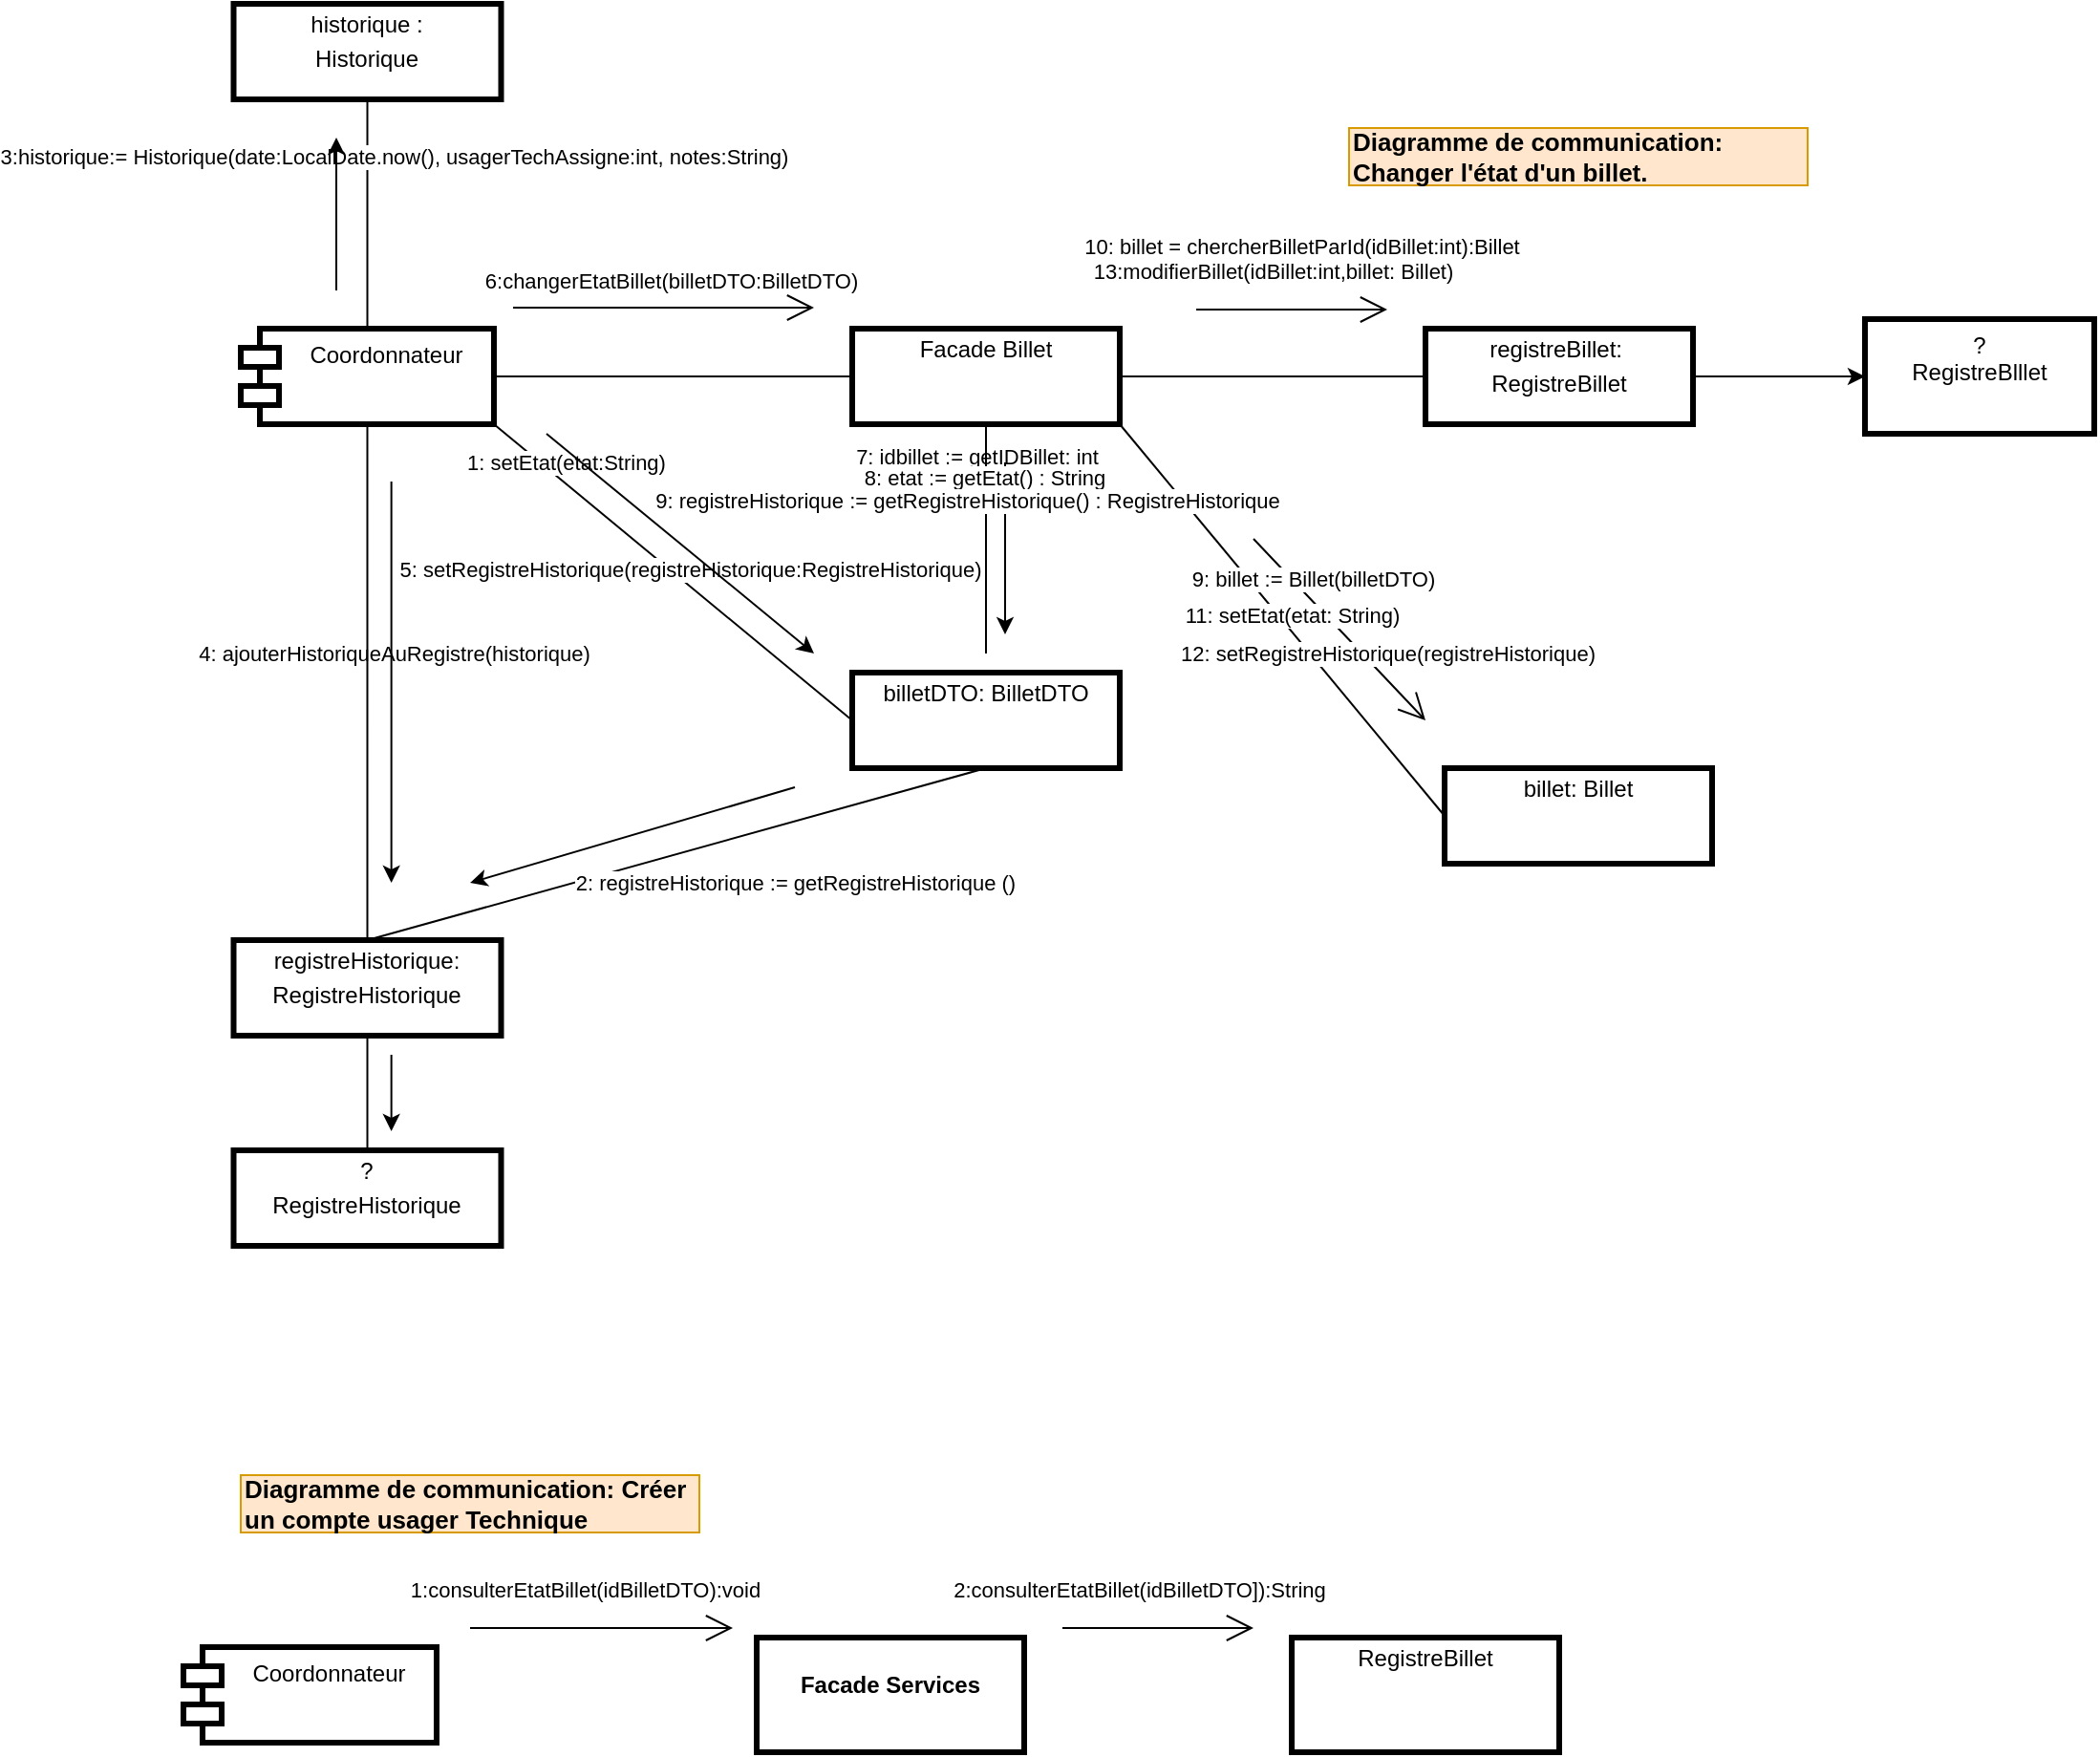 <mxfile version="18.1.3" type="device"><diagram id="wk7EAy9R9_vYMZfL8NTD" name="Page-1"><mxGraphModel dx="3276" dy="2118" grid="1" gridSize="10" guides="1" tooltips="1" connect="1" arrows="1" fold="1" page="1" pageScale="1" pageWidth="850" pageHeight="1100" math="0" shadow="0"><root><mxCell id="0"/><mxCell id="1" parent="0"/><mxCell id="YwYlROkh0U87fTmi11A1-1" value="Coordonnateur" style="shape=module;align=left;spacingLeft=20;align=center;verticalAlign=top;strokeWidth=3;" parent="1" vertex="1"><mxGeometry x="100" y="120" width="132.49" height="50" as="geometry"/></mxCell><mxCell id="YwYlROkh0U87fTmi11A1-102" value="&lt;p style=&quot;margin:0px;margin-top:4px;text-align:center;&quot;&gt;&lt;span style=&quot;background-color: initial;&quot;&gt;Facade Billet&lt;/span&gt;&lt;br&gt;&lt;/p&gt;" style="verticalAlign=top;align=left;overflow=fill;fontSize=12;fontFamily=Helvetica;html=1;strokeWidth=3;" parent="1" vertex="1"><mxGeometry x="420" y="120" width="140" height="50" as="geometry"/></mxCell><mxCell id="YwYlROkh0U87fTmi11A1-103" value="6:changerEtatBillet(billetDTO:BilletDTO)" style="edgeLabel;html=1;align=center;verticalAlign=middle;resizable=0;points=[];" parent="1" connectable="0" vertex="1"><mxGeometry x="340" y="100" as="geometry"><mxPoint x="-15" y="-5" as="offset"/></mxGeometry></mxCell><mxCell id="YwYlROkh0U87fTmi11A1-105" value="" style="endArrow=open;endFill=1;endSize=12;html=1;rounded=0;" parent="1" edge="1"><mxGeometry width="160" relative="1" as="geometry"><mxPoint x="242.49" y="109" as="sourcePoint"/><mxPoint x="400" y="109" as="targetPoint"/><Array as="points"><mxPoint x="312.49" y="109"/></Array></mxGeometry></mxCell><mxCell id="dvguO-Vn-lTbKks0OdCy-48" value="" style="edgeStyle=none;rounded=0;orthogonalLoop=1;jettySize=auto;html=1;" edge="1" parent="1" source="YwYlROkh0U87fTmi11A1-108" target="dvguO-Vn-lTbKks0OdCy-47"><mxGeometry relative="1" as="geometry"/></mxCell><mxCell id="YwYlROkh0U87fTmi11A1-108" value="&lt;p style=&quot;margin:0px;margin-top:4px;text-align:center;&quot;&gt;registreBillet:&amp;nbsp;&lt;/p&gt;&lt;p style=&quot;margin:0px;margin-top:4px;text-align:center;&quot;&gt;RegistreBillet&lt;/p&gt;&lt;p style=&quot;margin:0px;margin-top:4px;text-align:center;&quot;&gt;&lt;br&gt;&lt;/p&gt;" style="verticalAlign=top;align=left;overflow=fill;fontSize=12;fontFamily=Helvetica;html=1;strokeWidth=3;" parent="1" vertex="1"><mxGeometry x="720" y="120" width="140" height="50" as="geometry"/></mxCell><mxCell id="YwYlROkh0U87fTmi11A1-109" value="" style="endArrow=open;endFill=1;endSize=12;html=1;rounded=0;" parent="1" edge="1"><mxGeometry width="160" relative="1" as="geometry"><mxPoint x="600" y="110" as="sourcePoint"/><mxPoint x="700" y="110" as="targetPoint"/><Array as="points"/></mxGeometry></mxCell><mxCell id="YwYlROkh0U87fTmi11A1-110" value="13:modifierBillet(idBillet:int,billet: Billet)" style="edgeLabel;html=1;align=center;verticalAlign=middle;resizable=0;points=[];" parent="YwYlROkh0U87fTmi11A1-109" vertex="1" connectable="0"><mxGeometry x="-0.2" y="2" relative="1" as="geometry"><mxPoint y="-18" as="offset"/></mxGeometry></mxCell><mxCell id="YwYlROkh0U87fTmi11A1-112" value="Coordonnateur" style="shape=module;align=left;spacingLeft=20;align=center;verticalAlign=top;strokeWidth=3;" parent="1" vertex="1"><mxGeometry x="70" y="810" width="132.49" height="50" as="geometry"/></mxCell><mxCell id="YwYlROkh0U87fTmi11A1-115" value="&lt;p style=&quot;margin:0px;margin-top:4px;text-align:center;&quot;&gt;&lt;br&gt;&lt;b&gt;Facade Services&lt;/b&gt;&lt;/p&gt;" style="verticalAlign=top;align=left;overflow=fill;fontSize=12;fontFamily=Helvetica;html=1;strokeWidth=3;" parent="1" vertex="1"><mxGeometry x="370" y="805" width="140" height="60" as="geometry"/></mxCell><mxCell id="YwYlROkh0U87fTmi11A1-116" value="1:consulterEtatBillet(idBilletDTO):void" style="edgeLabel;html=1;align=center;verticalAlign=middle;resizable=0;points=[];rotation=0;" parent="1" connectable="0" vertex="1"><mxGeometry x="280" y="780" as="geometry"/></mxCell><mxCell id="YwYlROkh0U87fTmi11A1-118" value="" style="endArrow=open;endFill=1;endSize=12;html=1;rounded=0;" parent="1" edge="1"><mxGeometry width="160" relative="1" as="geometry"><mxPoint x="220" y="800" as="sourcePoint"/><mxPoint x="357.51" y="800" as="targetPoint"/><Array as="points"><mxPoint x="290" y="800"/></Array></mxGeometry></mxCell><mxCell id="YwYlROkh0U87fTmi11A1-119" value="&lt;p style=&quot;margin:0px;margin-top:4px;text-align:center;&quot;&gt;RegistreBillet&lt;/p&gt;&lt;p style=&quot;margin:0px;margin-top:4px;text-align:center;&quot;&gt;&lt;br&gt;&lt;/p&gt;" style="verticalAlign=top;align=left;overflow=fill;fontSize=12;fontFamily=Helvetica;html=1;strokeWidth=3;" parent="1" vertex="1"><mxGeometry x="650" y="805" width="140" height="60" as="geometry"/></mxCell><mxCell id="YwYlROkh0U87fTmi11A1-120" value="" style="endArrow=open;endFill=1;endSize=12;html=1;rounded=0;" parent="1" edge="1"><mxGeometry width="160" relative="1" as="geometry"><mxPoint x="530" y="800" as="sourcePoint"/><mxPoint x="630" y="800" as="targetPoint"/><Array as="points"/></mxGeometry></mxCell><mxCell id="YwYlROkh0U87fTmi11A1-121" value="2:consulterEtatBillet(idBilletDTO]):String" style="edgeLabel;html=1;align=center;verticalAlign=middle;resizable=0;points=[];" parent="YwYlROkh0U87fTmi11A1-120" vertex="1" connectable="0"><mxGeometry x="-0.2" y="2" relative="1" as="geometry"><mxPoint y="-18" as="offset"/></mxGeometry></mxCell><mxCell id="YwYlROkh0U87fTmi11A1-122" value="&lt;b&gt;&lt;font style=&quot;font-size: 13px;&quot;&gt;Diagramme de communication: Créer un compte usager Technique&lt;/font&gt;&lt;/b&gt;" style="text;html=1;strokeColor=#d79b00;fillColor=#ffe6cc;align=left;verticalAlign=middle;whiteSpace=wrap;rounded=0;" parent="1" vertex="1"><mxGeometry x="100" y="720" width="240" height="30" as="geometry"/></mxCell><mxCell id="YwYlROkh0U87fTmi11A1-123" value="&lt;b&gt;&lt;font style=&quot;font-size: 13px;&quot;&gt;Diagramme de communication: Changer l'état d'un billet.&lt;/font&gt;&lt;/b&gt;" style="text;html=1;strokeColor=#d79b00;fillColor=#ffe6cc;align=left;verticalAlign=middle;whiteSpace=wrap;rounded=0;" parent="1" vertex="1"><mxGeometry x="680" y="15" width="240" height="30" as="geometry"/></mxCell><mxCell id="dvguO-Vn-lTbKks0OdCy-10" value="" style="endArrow=none;html=1;rounded=0;exitX=1;exitY=0.5;exitDx=0;exitDy=0;" edge="1" parent="1" source="YwYlROkh0U87fTmi11A1-1" target="YwYlROkh0U87fTmi11A1-102"><mxGeometry width="50" height="50" relative="1" as="geometry"><mxPoint x="285" y="160" as="sourcePoint"/><mxPoint x="335" y="110" as="targetPoint"/></mxGeometry></mxCell><mxCell id="dvguO-Vn-lTbKks0OdCy-11" value="" style="endArrow=none;html=1;rounded=0;entryX=0;entryY=0.5;entryDx=0;entryDy=0;exitX=1;exitY=0.5;exitDx=0;exitDy=0;" edge="1" parent="1" source="YwYlROkh0U87fTmi11A1-102" target="YwYlROkh0U87fTmi11A1-108"><mxGeometry width="50" height="50" relative="1" as="geometry"><mxPoint x="510" y="170" as="sourcePoint"/><mxPoint x="560" y="120" as="targetPoint"/></mxGeometry></mxCell><mxCell id="dvguO-Vn-lTbKks0OdCy-12" value="10: billet = chercherBilletParId(idBillet:int):Billet" style="edgeLabel;html=1;align=center;verticalAlign=middle;resizable=0;points=[];" vertex="1" connectable="0" parent="1"><mxGeometry x="510" y="70" as="geometry"><mxPoint x="145" y="7" as="offset"/></mxGeometry></mxCell><mxCell id="dvguO-Vn-lTbKks0OdCy-49" value="" style="edgeStyle=none;rounded=0;orthogonalLoop=1;jettySize=auto;html=1;" edge="1" parent="1"><mxGeometry relative="1" as="geometry"><mxPoint x="178.82" y="500" as="sourcePoint"/><mxPoint x="178.82" y="540" as="targetPoint"/></mxGeometry></mxCell><mxCell id="dvguO-Vn-lTbKks0OdCy-13" value="&lt;p style=&quot;margin:0px;margin-top:4px;text-align:center;&quot;&gt;&lt;span style=&quot;background-color: initial;&quot;&gt;registreHistorique:&lt;/span&gt;&lt;/p&gt;&lt;p style=&quot;margin:0px;margin-top:4px;text-align:center;&quot;&gt;&lt;span style=&quot;background-color: initial;&quot;&gt;RegistreHistorique&lt;/span&gt;&lt;/p&gt;" style="verticalAlign=top;align=left;overflow=fill;fontSize=12;fontFamily=Helvetica;html=1;strokeWidth=3;" vertex="1" parent="1"><mxGeometry x="96.25" y="440" width="140" height="50" as="geometry"/></mxCell><mxCell id="dvguO-Vn-lTbKks0OdCy-14" value="&lt;p style=&quot;margin:0px;margin-top:4px;text-align:center;&quot;&gt;&lt;span style=&quot;background-color: initial;&quot;&gt;historique :&lt;/span&gt;&lt;/p&gt;&lt;p style=&quot;margin:0px;margin-top:4px;text-align:center;&quot;&gt;&lt;span style=&quot;background-color: initial;&quot;&gt;Historique&lt;/span&gt;&lt;br&gt;&lt;/p&gt;" style="verticalAlign=top;align=left;overflow=fill;fontSize=12;fontFamily=Helvetica;html=1;strokeWidth=3;" vertex="1" parent="1"><mxGeometry x="96.25" y="-50" width="140" height="50" as="geometry"/></mxCell><mxCell id="dvguO-Vn-lTbKks0OdCy-15" value="" style="endArrow=none;html=1;rounded=0;" edge="1" parent="1" source="dvguO-Vn-lTbKks0OdCy-14" target="YwYlROkh0U87fTmi11A1-1"><mxGeometry width="50" height="50" relative="1" as="geometry"><mxPoint x="480" y="190" as="sourcePoint"/><mxPoint x="530" y="140" as="targetPoint"/></mxGeometry></mxCell><mxCell id="dvguO-Vn-lTbKks0OdCy-17" value="" style="endArrow=none;html=1;rounded=0;exitX=0.5;exitY=1;exitDx=0;exitDy=0;entryX=0.5;entryY=0;entryDx=0;entryDy=0;" edge="1" parent="1" source="dvguO-Vn-lTbKks0OdCy-18" target="dvguO-Vn-lTbKks0OdCy-13"><mxGeometry width="50" height="50" relative="1" as="geometry"><mxPoint x="480" y="190" as="sourcePoint"/><mxPoint x="530" y="140" as="targetPoint"/></mxGeometry></mxCell><mxCell id="dvguO-Vn-lTbKks0OdCy-18" value="&lt;p style=&quot;margin:0px;margin-top:4px;text-align:center;&quot;&gt;&lt;span style=&quot;background-color: initial;&quot;&gt;billetDTO: BilletDTO&lt;/span&gt;&lt;br&gt;&lt;/p&gt;" style="verticalAlign=top;align=left;overflow=fill;fontSize=12;fontFamily=Helvetica;html=1;strokeWidth=3;" vertex="1" parent="1"><mxGeometry x="420" y="300" width="140" height="50" as="geometry"/></mxCell><mxCell id="dvguO-Vn-lTbKks0OdCy-19" value="" style="endArrow=none;html=1;rounded=0;exitX=1;exitY=1;exitDx=0;exitDy=0;entryX=0;entryY=0.5;entryDx=0;entryDy=0;" edge="1" parent="1" source="YwYlROkh0U87fTmi11A1-1" target="dvguO-Vn-lTbKks0OdCy-18"><mxGeometry width="50" height="50" relative="1" as="geometry"><mxPoint x="480" y="190" as="sourcePoint"/><mxPoint x="530" y="140" as="targetPoint"/></mxGeometry></mxCell><mxCell id="dvguO-Vn-lTbKks0OdCy-20" value="1: setEtat(etat:String)" style="edgeLabel;html=1;align=center;verticalAlign=middle;resizable=0;points=[];" connectable="0" vertex="1" parent="1"><mxGeometry x="270" y="190" as="geometry"/></mxCell><mxCell id="dvguO-Vn-lTbKks0OdCy-21" value="2: registreHistorique := getRegistreHistorique ()" style="edgeLabel;html=1;align=center;verticalAlign=middle;resizable=0;points=[];" connectable="0" vertex="1" parent="1"><mxGeometry x="390" y="410" as="geometry"/></mxCell><mxCell id="dvguO-Vn-lTbKks0OdCy-22" value="3:historique:= Historique(date:LocalDate.now(), usagerTechAssigne:int, notes:String)" style="edgeLabel;html=1;align=center;verticalAlign=middle;resizable=0;points=[];" connectable="0" vertex="1" parent="1"><mxGeometry x="180" y="30" as="geometry"/></mxCell><mxCell id="dvguO-Vn-lTbKks0OdCy-23" value="4: ajouterHistoriqueAuRegistre(historique)" style="edgeLabel;html=1;align=center;verticalAlign=middle;resizable=0;points=[];" connectable="0" vertex="1" parent="1"><mxGeometry x="180" y="290" as="geometry"/></mxCell><mxCell id="dvguO-Vn-lTbKks0OdCy-24" value="5: setRegistreHistorique(registreHistorique:RegistreHistorique)" style="edgeLabel;html=1;align=center;verticalAlign=middle;resizable=0;points=[];" connectable="0" vertex="1" parent="1"><mxGeometry x="400" y="280" as="geometry"><mxPoint x="-65" y="-34" as="offset"/></mxGeometry></mxCell><mxCell id="dvguO-Vn-lTbKks0OdCy-25" value="&lt;p style=&quot;margin:0px;margin-top:4px;text-align:center;&quot;&gt;&lt;span style=&quot;background-color: initial;&quot;&gt;billet: Billet&lt;/span&gt;&lt;br&gt;&lt;/p&gt;" style="verticalAlign=top;align=left;overflow=fill;fontSize=12;fontFamily=Helvetica;html=1;strokeWidth=3;" vertex="1" parent="1"><mxGeometry x="730" y="350" width="140" height="50" as="geometry"/></mxCell><mxCell id="dvguO-Vn-lTbKks0OdCy-26" value="" style="endArrow=classic;html=1;rounded=0;" edge="1" parent="1"><mxGeometry width="50" height="50" relative="1" as="geometry"><mxPoint x="260" y="175" as="sourcePoint"/><mxPoint x="400" y="290" as="targetPoint"/></mxGeometry></mxCell><mxCell id="dvguO-Vn-lTbKks0OdCy-29" value="" style="endArrow=classic;html=1;rounded=0;" edge="1" parent="1"><mxGeometry width="50" height="50" relative="1" as="geometry"><mxPoint x="150" y="100" as="sourcePoint"/><mxPoint x="150" y="20" as="targetPoint"/></mxGeometry></mxCell><mxCell id="dvguO-Vn-lTbKks0OdCy-30" value="" style="endArrow=none;html=1;rounded=0;entryX=0;entryY=0.5;entryDx=0;entryDy=0;exitX=1;exitY=1;exitDx=0;exitDy=0;" edge="1" parent="1" source="YwYlROkh0U87fTmi11A1-102" target="dvguO-Vn-lTbKks0OdCy-25"><mxGeometry width="50" height="50" relative="1" as="geometry"><mxPoint x="650" y="210" as="sourcePoint"/><mxPoint x="810" y="210" as="targetPoint"/></mxGeometry></mxCell><mxCell id="dvguO-Vn-lTbKks0OdCy-31" value="" style="endArrow=open;endFill=1;endSize=12;html=1;rounded=0;" edge="1" parent="1"><mxGeometry width="160" relative="1" as="geometry"><mxPoint x="630" y="230" as="sourcePoint"/><mxPoint x="720" y="325" as="targetPoint"/><Array as="points"/></mxGeometry></mxCell><mxCell id="dvguO-Vn-lTbKks0OdCy-32" value="9: billet := Billet(billetDTO)" style="edgeLabel;html=1;align=center;verticalAlign=middle;resizable=0;points=[];" vertex="1" connectable="0" parent="dvguO-Vn-lTbKks0OdCy-31"><mxGeometry x="-0.2" y="2" relative="1" as="geometry"><mxPoint x="-7" y="-16" as="offset"/></mxGeometry></mxCell><mxCell id="dvguO-Vn-lTbKks0OdCy-33" value="7: idbillet := getIDBillet: int" style="edgeLabel;html=1;align=center;verticalAlign=middle;resizable=0;points=[];" vertex="1" connectable="0" parent="1"><mxGeometry x="340" y="180" as="geometry"><mxPoint x="145" y="7" as="offset"/></mxGeometry></mxCell><mxCell id="dvguO-Vn-lTbKks0OdCy-34" value="" style="endArrow=none;html=1;rounded=0;entryX=0.5;entryY=1;entryDx=0;entryDy=0;" edge="1" parent="1" target="YwYlROkh0U87fTmi11A1-102"><mxGeometry width="50" height="50" relative="1" as="geometry"><mxPoint x="490" y="290" as="sourcePoint"/><mxPoint x="440" y="110" as="targetPoint"/></mxGeometry></mxCell><mxCell id="dvguO-Vn-lTbKks0OdCy-35" value="" style="endArrow=classic;html=1;rounded=0;" edge="1" parent="1"><mxGeometry width="50" height="50" relative="1" as="geometry"><mxPoint x="500" y="190" as="sourcePoint"/><mxPoint x="500" y="280" as="targetPoint"/></mxGeometry></mxCell><mxCell id="dvguO-Vn-lTbKks0OdCy-37" value="" style="endArrow=none;html=1;rounded=0;entryX=0.5;entryY=1;entryDx=0;entryDy=0;" edge="1" parent="1" source="dvguO-Vn-lTbKks0OdCy-13" target="YwYlROkh0U87fTmi11A1-1"><mxGeometry width="50" height="50" relative="1" as="geometry"><mxPoint x="280" y="160" as="sourcePoint"/><mxPoint x="330" y="110" as="targetPoint"/></mxGeometry></mxCell><mxCell id="dvguO-Vn-lTbKks0OdCy-39" value="" style="endArrow=classic;html=1;rounded=0;" edge="1" parent="1"><mxGeometry width="50" height="50" relative="1" as="geometry"><mxPoint x="390" y="360" as="sourcePoint"/><mxPoint x="220" y="410" as="targetPoint"/></mxGeometry></mxCell><mxCell id="dvguO-Vn-lTbKks0OdCy-40" value="" style="endArrow=classic;html=1;rounded=0;" edge="1" parent="1"><mxGeometry width="50" height="50" relative="1" as="geometry"><mxPoint x="178.82" y="200" as="sourcePoint"/><mxPoint x="178.82" y="410" as="targetPoint"/></mxGeometry></mxCell><mxCell id="dvguO-Vn-lTbKks0OdCy-41" style="edgeStyle=none;rounded=0;orthogonalLoop=1;jettySize=auto;html=1;entryX=0.5;entryY=0;entryDx=0;entryDy=0;" edge="1" parent="1" source="dvguO-Vn-lTbKks0OdCy-18" target="dvguO-Vn-lTbKks0OdCy-18"><mxGeometry relative="1" as="geometry"/></mxCell><mxCell id="dvguO-Vn-lTbKks0OdCy-42" value="8: etat := getEtat() : String" style="edgeLabel;html=1;align=center;verticalAlign=middle;resizable=0;points=[];" vertex="1" connectable="0" parent="1"><mxGeometry x="490" y="200" as="geometry"><mxPoint x="-1" y="-2" as="offset"/></mxGeometry></mxCell><mxCell id="dvguO-Vn-lTbKks0OdCy-43" value="9: registreHistorique := getRegistreHistorique() : RegistreHistorique" style="edgeLabel;html=1;align=center;verticalAlign=middle;resizable=0;points=[];" vertex="1" connectable="0" parent="1"><mxGeometry x="480" y="210" as="geometry"/></mxCell><mxCell id="dvguO-Vn-lTbKks0OdCy-44" value="11: setEtat(etat: String)" style="edgeLabel;html=1;align=center;verticalAlign=middle;resizable=0;points=[];" vertex="1" connectable="0" parent="1"><mxGeometry x="650" y="270" as="geometry"/></mxCell><mxCell id="dvguO-Vn-lTbKks0OdCy-45" value="12: setRegistreHistorique(registreHistorique)" style="edgeLabel;html=1;align=center;verticalAlign=middle;resizable=0;points=[];" vertex="1" connectable="0" parent="1"><mxGeometry x="700" y="290" as="geometry"/></mxCell><mxCell id="dvguO-Vn-lTbKks0OdCy-46" value="&lt;p style=&quot;margin:0px;margin-top:4px;text-align:center;&quot;&gt;&lt;span style=&quot;background-color: initial;&quot;&gt;?&lt;/span&gt;&lt;/p&gt;&lt;p style=&quot;margin:0px;margin-top:4px;text-align:center;&quot;&gt;&lt;span style=&quot;background-color: initial;&quot;&gt;RegistreHistorique&lt;/span&gt;&lt;/p&gt;" style="verticalAlign=top;align=left;overflow=fill;fontSize=12;fontFamily=Helvetica;html=1;strokeWidth=3;" vertex="1" parent="1"><mxGeometry x="96.25" y="550" width="140" height="50" as="geometry"/></mxCell><mxCell id="dvguO-Vn-lTbKks0OdCy-47" value="&lt;div style=&quot;&quot;&gt;&lt;span style=&quot;background-color: initial;&quot;&gt;?&lt;/span&gt;&lt;/div&gt;&lt;div style=&quot;&quot;&gt;&lt;span style=&quot;background-color: initial;&quot;&gt;RegistreBlllet&lt;/span&gt;&lt;/div&gt;" style="whiteSpace=wrap;html=1;align=center;verticalAlign=top;strokeWidth=3;" vertex="1" parent="1"><mxGeometry x="950" y="115" width="120" height="60" as="geometry"/></mxCell><mxCell id="dvguO-Vn-lTbKks0OdCy-50" value="" style="endArrow=none;html=1;rounded=0;entryX=0.5;entryY=1;entryDx=0;entryDy=0;" edge="1" parent="1" source="dvguO-Vn-lTbKks0OdCy-46" target="dvguO-Vn-lTbKks0OdCy-13"><mxGeometry width="50" height="50" relative="1" as="geometry"><mxPoint x="290" y="220" as="sourcePoint"/><mxPoint x="340" y="170" as="targetPoint"/></mxGeometry></mxCell></root></mxGraphModel></diagram></mxfile>